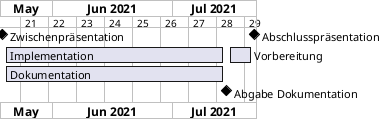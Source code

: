 @startgantt "Gantt Diagramm Part 2"
Project starts the 2021-05-19
printscale weekly

[Zwischenpräsentation] happens at 2021-05-19
[Implementation] starts at 2021-05-20
[Dokumentation] starts at 2021-05-20
[Abgabe Dokumentation] happens at 2021-07-14
[Abschlusspräsentation] happens at 2021-07-21
[Vorbereitung] starts at 2021-07-15

[Abschlusspräsentation] displays on same row as [Zwischenpräsentation]

[Vorbereitung] displays on same row as [Implementation]

[Implementation] lasts 55 days
[Dokumentation] lasts 55 days
[Vorbereitung] lasts 6 days
@endgantt